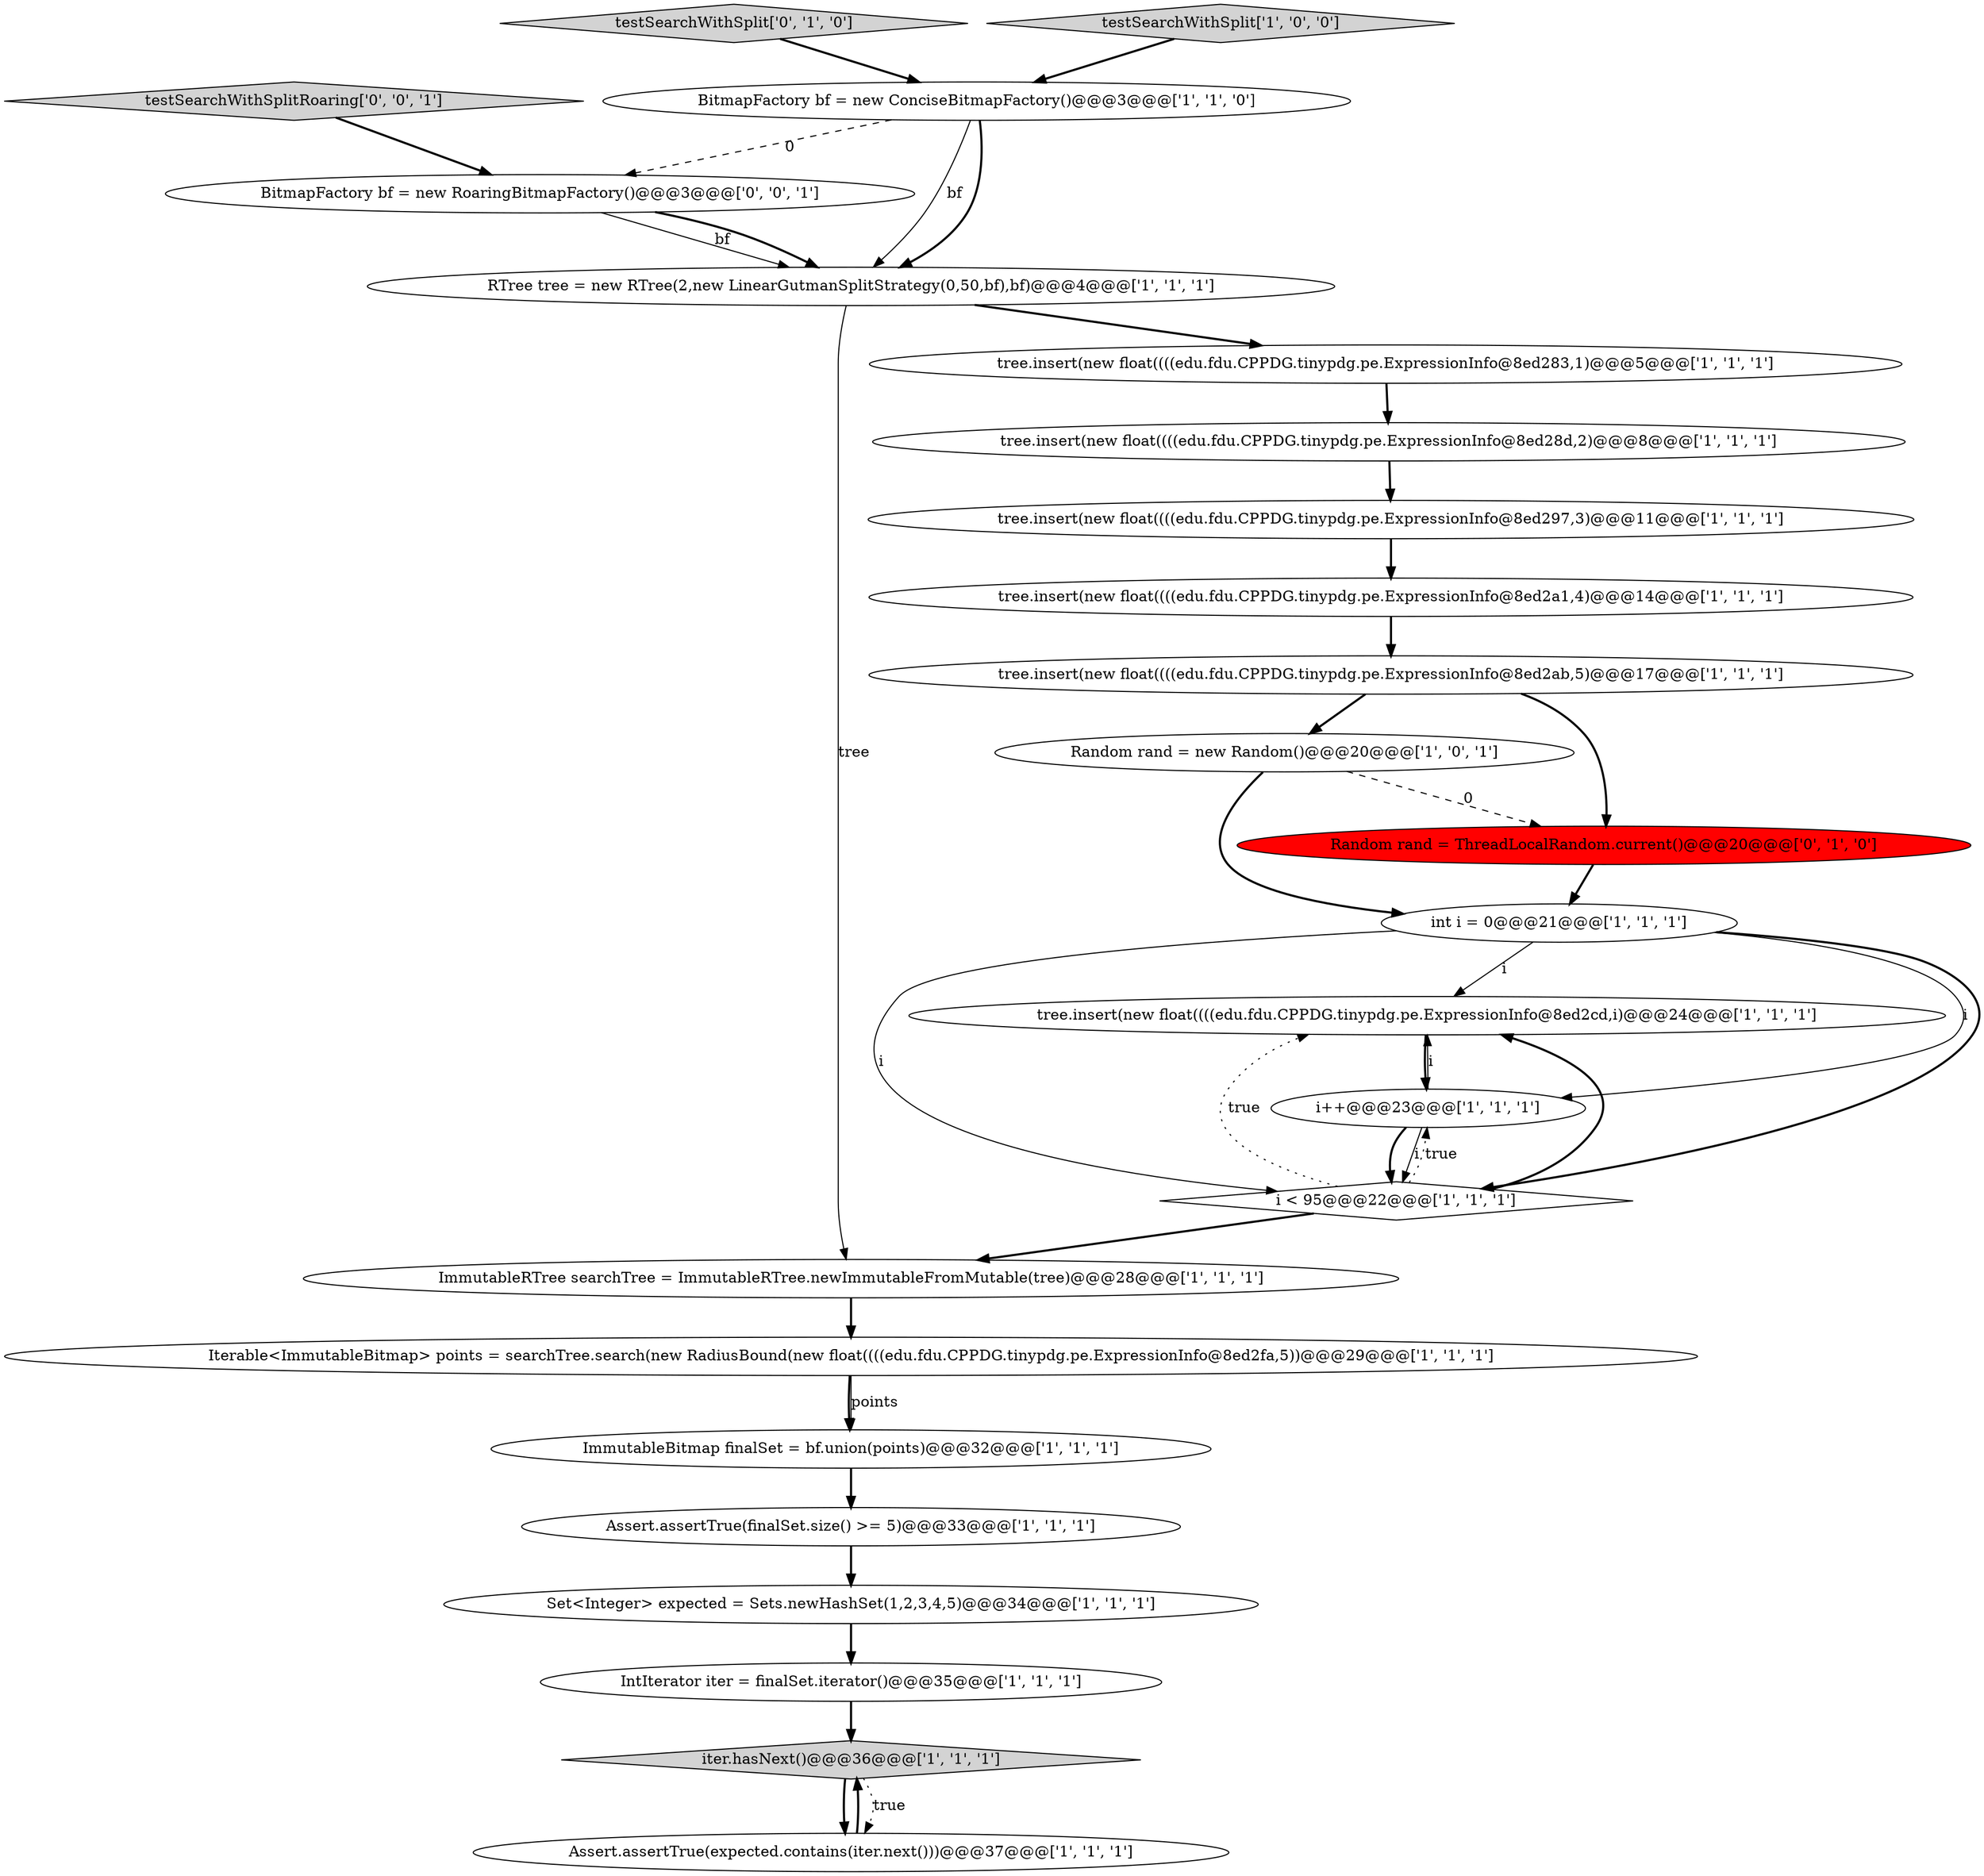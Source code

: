 digraph {
24 [style = filled, label = "testSearchWithSplitRoaring['0', '0', '1']", fillcolor = lightgray, shape = diamond image = "AAA0AAABBB3BBB"];
2 [style = filled, label = "int i = 0@@@21@@@['1', '1', '1']", fillcolor = white, shape = ellipse image = "AAA0AAABBB1BBB"];
1 [style = filled, label = "tree.insert(new float((((edu.fdu.CPPDG.tinypdg.pe.ExpressionInfo@8ed2cd,i)@@@24@@@['1', '1', '1']", fillcolor = white, shape = ellipse image = "AAA0AAABBB1BBB"];
13 [style = filled, label = "RTree tree = new RTree(2,new LinearGutmanSplitStrategy(0,50,bf),bf)@@@4@@@['1', '1', '1']", fillcolor = white, shape = ellipse image = "AAA0AAABBB1BBB"];
22 [style = filled, label = "Random rand = ThreadLocalRandom.current()@@@20@@@['0', '1', '0']", fillcolor = red, shape = ellipse image = "AAA1AAABBB2BBB"];
4 [style = filled, label = "Assert.assertTrue(expected.contains(iter.next()))@@@37@@@['1', '1', '1']", fillcolor = white, shape = ellipse image = "AAA0AAABBB1BBB"];
10 [style = filled, label = "Set<Integer> expected = Sets.newHashSet(1,2,3,4,5)@@@34@@@['1', '1', '1']", fillcolor = white, shape = ellipse image = "AAA0AAABBB1BBB"];
14 [style = filled, label = "ImmutableRTree searchTree = ImmutableRTree.newImmutableFromMutable(tree)@@@28@@@['1', '1', '1']", fillcolor = white, shape = ellipse image = "AAA0AAABBB1BBB"];
19 [style = filled, label = "iter.hasNext()@@@36@@@['1', '1', '1']", fillcolor = lightgray, shape = diamond image = "AAA0AAABBB1BBB"];
9 [style = filled, label = "BitmapFactory bf = new ConciseBitmapFactory()@@@3@@@['1', '1', '0']", fillcolor = white, shape = ellipse image = "AAA0AAABBB1BBB"];
5 [style = filled, label = "tree.insert(new float((((edu.fdu.CPPDG.tinypdg.pe.ExpressionInfo@8ed283,1)@@@5@@@['1', '1', '1']", fillcolor = white, shape = ellipse image = "AAA0AAABBB1BBB"];
23 [style = filled, label = "BitmapFactory bf = new RoaringBitmapFactory()@@@3@@@['0', '0', '1']", fillcolor = white, shape = ellipse image = "AAA0AAABBB3BBB"];
21 [style = filled, label = "testSearchWithSplit['0', '1', '0']", fillcolor = lightgray, shape = diamond image = "AAA0AAABBB2BBB"];
17 [style = filled, label = "tree.insert(new float((((edu.fdu.CPPDG.tinypdg.pe.ExpressionInfo@8ed28d,2)@@@8@@@['1', '1', '1']", fillcolor = white, shape = ellipse image = "AAA0AAABBB1BBB"];
18 [style = filled, label = "tree.insert(new float((((edu.fdu.CPPDG.tinypdg.pe.ExpressionInfo@8ed2a1,4)@@@14@@@['1', '1', '1']", fillcolor = white, shape = ellipse image = "AAA0AAABBB1BBB"];
20 [style = filled, label = "testSearchWithSplit['1', '0', '0']", fillcolor = lightgray, shape = diamond image = "AAA0AAABBB1BBB"];
11 [style = filled, label = "Random rand = new Random()@@@20@@@['1', '0', '1']", fillcolor = white, shape = ellipse image = "AAA0AAABBB1BBB"];
12 [style = filled, label = "i++@@@23@@@['1', '1', '1']", fillcolor = white, shape = ellipse image = "AAA0AAABBB1BBB"];
15 [style = filled, label = "tree.insert(new float((((edu.fdu.CPPDG.tinypdg.pe.ExpressionInfo@8ed2ab,5)@@@17@@@['1', '1', '1']", fillcolor = white, shape = ellipse image = "AAA0AAABBB1BBB"];
6 [style = filled, label = "IntIterator iter = finalSet.iterator()@@@35@@@['1', '1', '1']", fillcolor = white, shape = ellipse image = "AAA0AAABBB1BBB"];
3 [style = filled, label = "i < 95@@@22@@@['1', '1', '1']", fillcolor = white, shape = diamond image = "AAA0AAABBB1BBB"];
8 [style = filled, label = "tree.insert(new float((((edu.fdu.CPPDG.tinypdg.pe.ExpressionInfo@8ed297,3)@@@11@@@['1', '1', '1']", fillcolor = white, shape = ellipse image = "AAA0AAABBB1BBB"];
16 [style = filled, label = "ImmutableBitmap finalSet = bf.union(points)@@@32@@@['1', '1', '1']", fillcolor = white, shape = ellipse image = "AAA0AAABBB1BBB"];
7 [style = filled, label = "Assert.assertTrue(finalSet.size() >= 5)@@@33@@@['1', '1', '1']", fillcolor = white, shape = ellipse image = "AAA0AAABBB1BBB"];
0 [style = filled, label = "Iterable<ImmutableBitmap> points = searchTree.search(new RadiusBound(new float((((edu.fdu.CPPDG.tinypdg.pe.ExpressionInfo@8ed2fa,5))@@@29@@@['1', '1', '1']", fillcolor = white, shape = ellipse image = "AAA0AAABBB1BBB"];
17->8 [style = bold, label=""];
0->16 [style = bold, label=""];
22->2 [style = bold, label=""];
3->1 [style = bold, label=""];
13->14 [style = solid, label="tree"];
20->9 [style = bold, label=""];
7->10 [style = bold, label=""];
8->18 [style = bold, label=""];
2->3 [style = bold, label=""];
3->14 [style = bold, label=""];
18->15 [style = bold, label=""];
16->7 [style = bold, label=""];
4->19 [style = bold, label=""];
11->22 [style = dashed, label="0"];
6->19 [style = bold, label=""];
0->16 [style = solid, label="points"];
23->13 [style = solid, label="bf"];
5->17 [style = bold, label=""];
10->6 [style = bold, label=""];
2->3 [style = solid, label="i"];
11->2 [style = bold, label=""];
9->23 [style = dashed, label="0"];
15->22 [style = bold, label=""];
9->13 [style = solid, label="bf"];
21->9 [style = bold, label=""];
15->11 [style = bold, label=""];
14->0 [style = bold, label=""];
23->13 [style = bold, label=""];
19->4 [style = dotted, label="true"];
3->12 [style = dotted, label="true"];
2->12 [style = solid, label="i"];
2->1 [style = solid, label="i"];
12->1 [style = solid, label="i"];
1->12 [style = bold, label=""];
13->5 [style = bold, label=""];
12->3 [style = bold, label=""];
19->4 [style = bold, label=""];
12->3 [style = solid, label="i"];
3->1 [style = dotted, label="true"];
9->13 [style = bold, label=""];
24->23 [style = bold, label=""];
}
